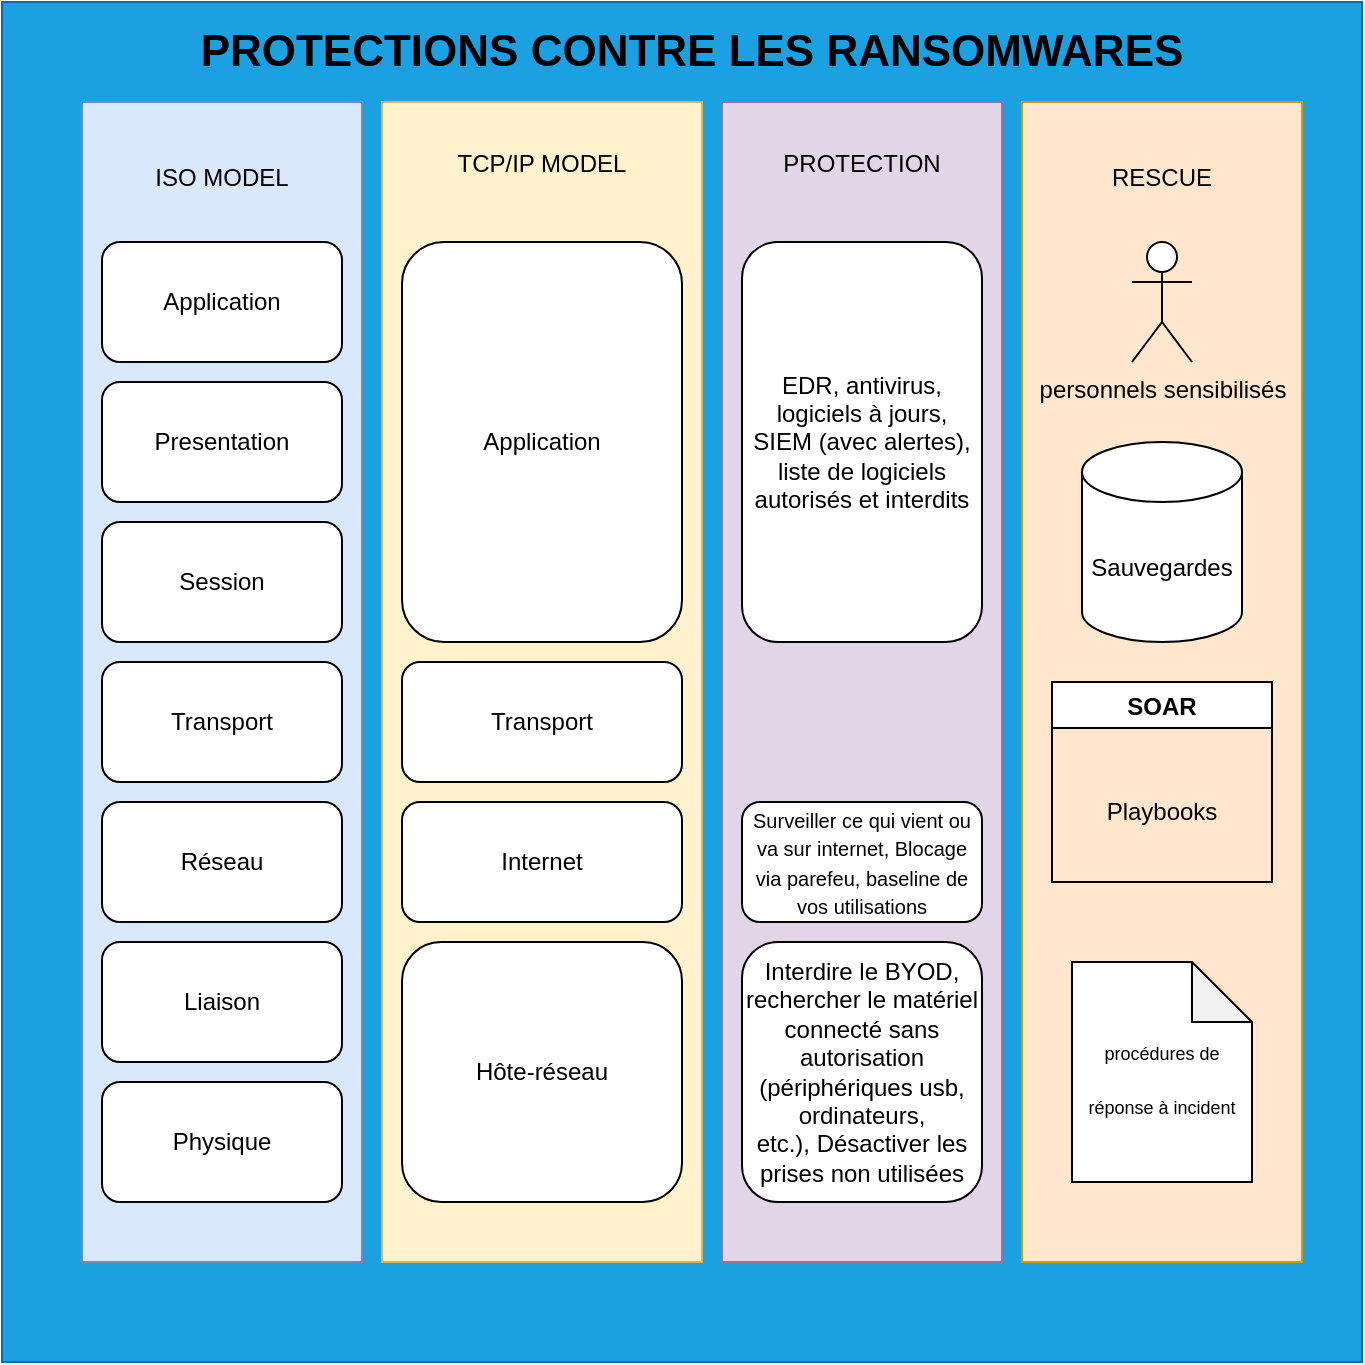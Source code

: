 <mxfile version="20.2.0" type="device"><diagram id="WkXFjrFlvrYXjH3i22Va" name="Page-1"><mxGraphModel dx="2021" dy="1116" grid="1" gridSize="10" guides="1" tooltips="1" connect="1" arrows="1" fold="1" page="1" pageScale="1" pageWidth="827" pageHeight="1169" math="0" shadow="0"><root><mxCell id="0"/><mxCell id="1" parent="0"/><mxCell id="h5AAAN9NkpwveShY_0NX-25" value="" style="whiteSpace=wrap;html=1;aspect=fixed;fillColor=#1ba1e2;fontColor=#ffffff;strokeColor=#006EAF;" parent="1" vertex="1"><mxGeometry x="90" y="90" width="680" height="680" as="geometry"/></mxCell><mxCell id="h5AAAN9NkpwveShY_0NX-18" value="PROTECTION&lt;br&gt;&lt;br&gt;&lt;br&gt;&lt;br&gt;&lt;br&gt;&lt;br&gt;&lt;br&gt;&lt;br&gt;&lt;br&gt;&lt;br&gt;&lt;br&gt;&lt;br&gt;&lt;br&gt;&lt;br&gt;&lt;br&gt;&lt;br&gt;&lt;br&gt;&lt;br&gt;&lt;br&gt;&lt;br&gt;&lt;br&gt;&lt;br&gt;&lt;br&gt;&lt;br&gt;&lt;br&gt;&lt;br&gt;&lt;br&gt;&lt;br&gt;&lt;br&gt;&lt;br&gt;&lt;br&gt;&lt;br&gt;&lt;br&gt;&lt;br&gt;&lt;br&gt;&lt;br&gt;&lt;br&gt;" style="rounded=0;whiteSpace=wrap;html=1;fillColor=#e1d5e7;strokeColor=#9673a6;" parent="1" vertex="1"><mxGeometry x="450" y="140" width="140" height="580" as="geometry"/></mxCell><mxCell id="h5AAAN9NkpwveShY_0NX-17" value="TCP/IP MODEL&lt;br&gt;&lt;br&gt;&lt;br&gt;&lt;br&gt;&lt;br&gt;&lt;br&gt;&lt;br&gt;&lt;br&gt;&lt;br&gt;&lt;br&gt;&lt;br&gt;&lt;br&gt;&lt;br&gt;&lt;br&gt;&lt;br&gt;&lt;br&gt;&lt;br&gt;&lt;br&gt;&lt;br&gt;&lt;br&gt;&lt;br&gt;&lt;br&gt;&lt;br&gt;&lt;br&gt;&lt;br&gt;&lt;br&gt;&lt;br&gt;&lt;br&gt;&lt;br&gt;&lt;br&gt;&lt;br&gt;&lt;br&gt;&lt;br&gt;&lt;br&gt;&lt;br&gt;&lt;br&gt;&lt;br&gt;" style="rounded=0;whiteSpace=wrap;html=1;fillColor=#fff2cc;strokeColor=#d6b656;" parent="1" vertex="1"><mxGeometry x="280" y="140" width="160" height="580" as="geometry"/></mxCell><mxCell id="h5AAAN9NkpwveShY_0NX-16" value="ISO MODEL&lt;br&gt;&lt;br&gt;&lt;br&gt;&lt;br&gt;&lt;br&gt;&lt;br&gt;&lt;br&gt;&lt;br&gt;&lt;br&gt;&lt;br&gt;&lt;br&gt;&lt;br&gt;&lt;br&gt;&lt;br&gt;&lt;br&gt;&lt;br&gt;&lt;br&gt;&lt;br&gt;&lt;br&gt;&lt;br&gt;&lt;br&gt;&lt;br&gt;&lt;br&gt;&lt;br&gt;&lt;br&gt;&lt;br&gt;&lt;br&gt;&lt;br&gt;&lt;br&gt;&lt;br&gt;&lt;br&gt;&lt;br&gt;&lt;br&gt;&lt;br&gt;&lt;br&gt;&lt;br&gt;" style="rounded=0;whiteSpace=wrap;html=1;fillColor=#dae8fc;strokeColor=#6c8ebf;" parent="1" vertex="1"><mxGeometry x="130" y="140" width="140" height="580" as="geometry"/></mxCell><mxCell id="h5AAAN9NkpwveShY_0NX-1" value="Presentation" style="rounded=1;whiteSpace=wrap;html=1;" parent="1" vertex="1"><mxGeometry x="140" y="280" width="120" height="60" as="geometry"/></mxCell><mxCell id="h5AAAN9NkpwveShY_0NX-2" value="Session" style="rounded=1;whiteSpace=wrap;html=1;" parent="1" vertex="1"><mxGeometry x="140" y="350" width="120" height="60" as="geometry"/></mxCell><mxCell id="h5AAAN9NkpwveShY_0NX-3" value="Hôte-réseau" style="rounded=1;whiteSpace=wrap;html=1;" parent="1" vertex="1"><mxGeometry x="290" y="560" width="140" height="130" as="geometry"/></mxCell><mxCell id="h5AAAN9NkpwveShY_0NX-4" value="Application" style="rounded=1;whiteSpace=wrap;html=1;" parent="1" vertex="1"><mxGeometry x="140" y="210" width="120" height="60" as="geometry"/></mxCell><mxCell id="h5AAAN9NkpwveShY_0NX-5" value="Transport" style="rounded=1;whiteSpace=wrap;html=1;" parent="1" vertex="1"><mxGeometry x="290" y="420" width="140" height="60" as="geometry"/></mxCell><mxCell id="h5AAAN9NkpwveShY_0NX-6" value="Internet" style="rounded=1;whiteSpace=wrap;html=1;" parent="1" vertex="1"><mxGeometry x="290" y="490" width="140" height="60" as="geometry"/></mxCell><mxCell id="h5AAAN9NkpwveShY_0NX-7" value="Physique" style="rounded=1;whiteSpace=wrap;html=1;" parent="1" vertex="1"><mxGeometry x="140" y="630" width="120" height="60" as="geometry"/></mxCell><mxCell id="h5AAAN9NkpwveShY_0NX-8" value="Liaison" style="rounded=1;whiteSpace=wrap;html=1;" parent="1" vertex="1"><mxGeometry x="140" y="560" width="120" height="60" as="geometry"/></mxCell><mxCell id="h5AAAN9NkpwveShY_0NX-9" value="Transport" style="rounded=1;whiteSpace=wrap;html=1;" parent="1" vertex="1"><mxGeometry x="140" y="420" width="120" height="60" as="geometry"/></mxCell><mxCell id="h5AAAN9NkpwveShY_0NX-10" value="Réseau" style="rounded=1;whiteSpace=wrap;html=1;" parent="1" vertex="1"><mxGeometry x="140" y="490" width="120" height="60" as="geometry"/></mxCell><mxCell id="h5AAAN9NkpwveShY_0NX-12" value="Application" style="rounded=1;whiteSpace=wrap;html=1;" parent="1" vertex="1"><mxGeometry x="290" y="210" width="140" height="200" as="geometry"/></mxCell><mxCell id="h5AAAN9NkpwveShY_0NX-13" value="EDR, antivirus, logiciels à jours, SIEM (avec alertes), liste de logiciels autorisés et interdits" style="rounded=1;whiteSpace=wrap;html=1;" parent="1" vertex="1"><mxGeometry x="460" y="210" width="120" height="200" as="geometry"/></mxCell><mxCell id="h5AAAN9NkpwveShY_0NX-14" value="&lt;font style=&quot;font-size: 10px&quot;&gt;Surveiller ce qui vient ou va sur internet, Blocage via parefeu, baseline de vos utilisations&lt;/font&gt;" style="rounded=1;whiteSpace=wrap;html=1;" parent="1" vertex="1"><mxGeometry x="460" y="490" width="120" height="60" as="geometry"/></mxCell><mxCell id="h5AAAN9NkpwveShY_0NX-15" value="Interdire le BYOD, rechercher le matériel connecté sans autorisation (périphériques usb, ordinateurs, etc.),&amp;nbsp;Désactiver les prises non utilisées" style="rounded=1;whiteSpace=wrap;html=1;" parent="1" vertex="1"><mxGeometry x="460" y="560" width="120" height="130" as="geometry"/></mxCell><mxCell id="h5AAAN9NkpwveShY_0NX-21" value="RESCUE&lt;br&gt;&lt;br&gt;&lt;br&gt;&lt;br&gt;&lt;br&gt;&lt;br&gt;&lt;br&gt;&lt;br&gt;&lt;br&gt;&lt;br&gt;&lt;br&gt;&lt;br&gt;&lt;br&gt;&lt;br&gt;&lt;br&gt;&lt;br&gt;&lt;br&gt;&lt;br&gt;&lt;br&gt;&lt;br&gt;&lt;br&gt;&lt;br&gt;Playbooks&lt;br&gt;&lt;br&gt;&lt;br&gt;&lt;br&gt;&lt;br&gt;&lt;br&gt;&lt;br&gt;&lt;br&gt;&lt;br&gt;&lt;br&gt;&lt;br&gt;&lt;br&gt;&lt;br&gt;&lt;br&gt;" style="rounded=0;whiteSpace=wrap;html=1;fillColor=#ffe6cc;strokeColor=#d79b00;" parent="1" vertex="1"><mxGeometry x="600" y="140" width="140" height="580" as="geometry"/></mxCell><mxCell id="h5AAAN9NkpwveShY_0NX-22" value="personnels sensibilisés" style="shape=umlActor;verticalLabelPosition=bottom;verticalAlign=top;html=1;outlineConnect=0;" parent="1" vertex="1"><mxGeometry x="655" y="210" width="30" height="60" as="geometry"/></mxCell><mxCell id="h5AAAN9NkpwveShY_0NX-23" value="Sauvegardes" style="shape=cylinder3;whiteSpace=wrap;html=1;boundedLbl=1;backgroundOutline=1;size=15;" parent="1" vertex="1"><mxGeometry x="630" y="310" width="80" height="100" as="geometry"/></mxCell><mxCell id="h5AAAN9NkpwveShY_0NX-24" value="SOAR" style="swimlane;" parent="1" vertex="1"><mxGeometry x="615" y="430" width="110" height="100" as="geometry"/></mxCell><mxCell id="h5AAAN9NkpwveShY_0NX-26" value="&lt;b&gt;&lt;font style=&quot;font-size: 22px&quot;&gt;PROTECTIONS CONTRE LES RANSOMWARES&lt;/font&gt;&lt;/b&gt;" style="text;html=1;strokeColor=none;fillColor=none;align=center;verticalAlign=middle;whiteSpace=wrap;rounded=0;" parent="1" vertex="1"><mxGeometry x="130" y="100" width="610" height="30" as="geometry"/></mxCell><mxCell id="h5AAAN9NkpwveShY_0NX-28" value="&lt;font style=&quot;font-size: 9px&quot;&gt;procédures de réponse à incident&lt;/font&gt;" style="shape=note;whiteSpace=wrap;html=1;backgroundOutline=1;darkOpacity=0.05;fontSize=22;" parent="1" vertex="1"><mxGeometry x="625" y="570" width="90" height="110" as="geometry"/></mxCell></root></mxGraphModel></diagram></mxfile>
